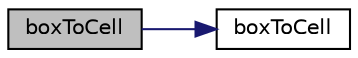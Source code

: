 digraph "boxToCell"
{
  bgcolor="transparent";
  edge [fontname="Helvetica",fontsize="10",labelfontname="Helvetica",labelfontsize="10"];
  node [fontname="Helvetica",fontsize="10",shape=record];
  rankdir="LR";
  Node3 [label="boxToCell",height=0.2,width=0.4,color="black", fillcolor="grey75", style="filled", fontcolor="black"];
  Node3 -> Node4 [color="midnightblue",fontsize="10",style="solid",fontname="Helvetica"];
  Node4 [label="boxToCell",height=0.2,width=0.4,color="black",URL="$a26397.html#a4d58ccc018113be243b714de6cefce23",tooltip="Construct from components. "];
}
